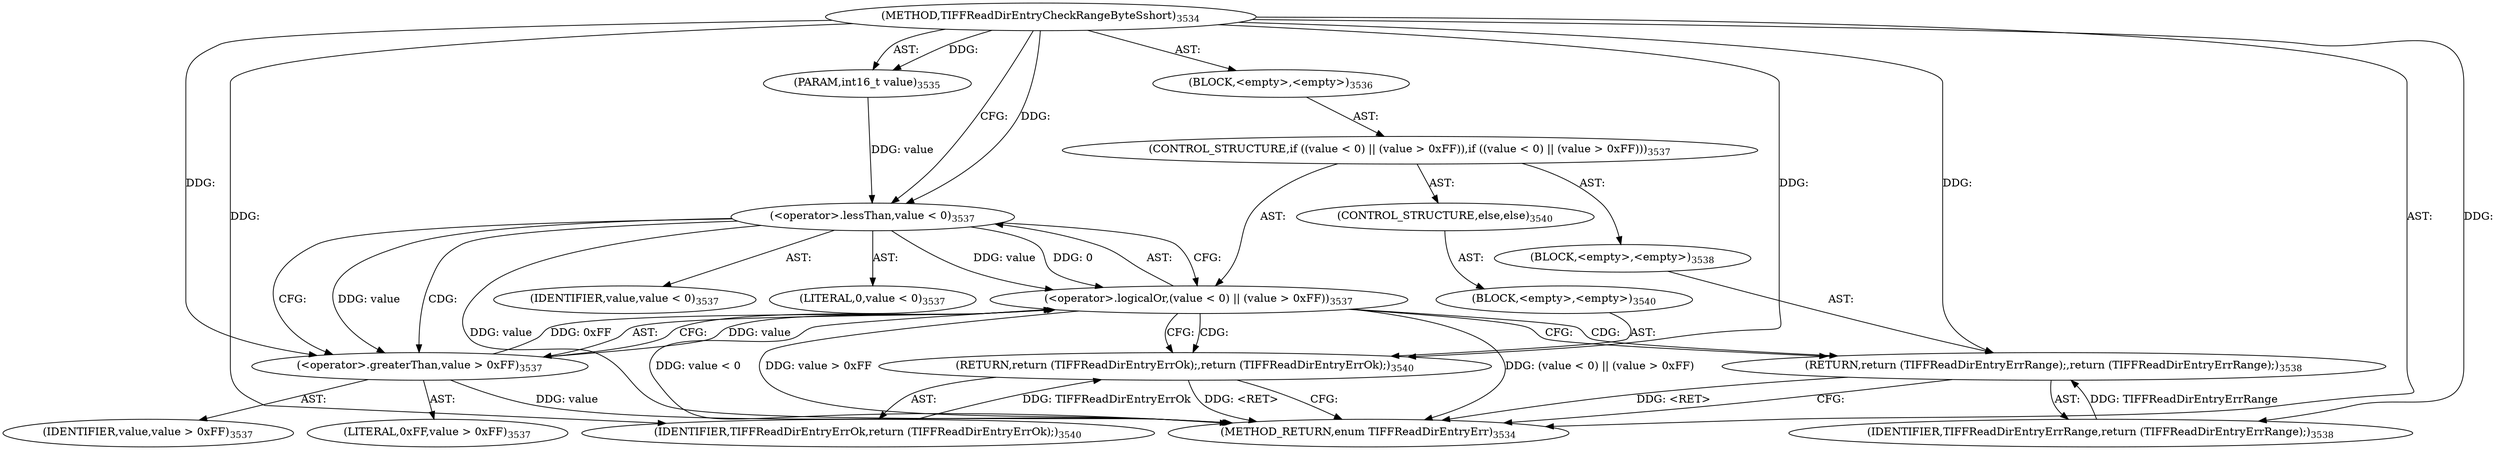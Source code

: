 digraph "TIFFReadDirEntryCheckRangeByteSshort" {  
"87354" [label = <(METHOD,TIFFReadDirEntryCheckRangeByteSshort)<SUB>3534</SUB>> ]
"87355" [label = <(PARAM,int16_t value)<SUB>3535</SUB>> ]
"87356" [label = <(BLOCK,&lt;empty&gt;,&lt;empty&gt;)<SUB>3536</SUB>> ]
"87357" [label = <(CONTROL_STRUCTURE,if ((value &lt; 0) || (value &gt; 0xFF)),if ((value &lt; 0) || (value &gt; 0xFF)))<SUB>3537</SUB>> ]
"87358" [label = <(&lt;operator&gt;.logicalOr,(value &lt; 0) || (value &gt; 0xFF))<SUB>3537</SUB>> ]
"87359" [label = <(&lt;operator&gt;.lessThan,value &lt; 0)<SUB>3537</SUB>> ]
"87360" [label = <(IDENTIFIER,value,value &lt; 0)<SUB>3537</SUB>> ]
"87361" [label = <(LITERAL,0,value &lt; 0)<SUB>3537</SUB>> ]
"87362" [label = <(&lt;operator&gt;.greaterThan,value &gt; 0xFF)<SUB>3537</SUB>> ]
"87363" [label = <(IDENTIFIER,value,value &gt; 0xFF)<SUB>3537</SUB>> ]
"87364" [label = <(LITERAL,0xFF,value &gt; 0xFF)<SUB>3537</SUB>> ]
"87365" [label = <(BLOCK,&lt;empty&gt;,&lt;empty&gt;)<SUB>3538</SUB>> ]
"87366" [label = <(RETURN,return (TIFFReadDirEntryErrRange);,return (TIFFReadDirEntryErrRange);)<SUB>3538</SUB>> ]
"87367" [label = <(IDENTIFIER,TIFFReadDirEntryErrRange,return (TIFFReadDirEntryErrRange);)<SUB>3538</SUB>> ]
"87368" [label = <(CONTROL_STRUCTURE,else,else)<SUB>3540</SUB>> ]
"87369" [label = <(BLOCK,&lt;empty&gt;,&lt;empty&gt;)<SUB>3540</SUB>> ]
"87370" [label = <(RETURN,return (TIFFReadDirEntryErrOk);,return (TIFFReadDirEntryErrOk);)<SUB>3540</SUB>> ]
"87371" [label = <(IDENTIFIER,TIFFReadDirEntryErrOk,return (TIFFReadDirEntryErrOk);)<SUB>3540</SUB>> ]
"87372" [label = <(METHOD_RETURN,enum TIFFReadDirEntryErr)<SUB>3534</SUB>> ]
  "87354" -> "87355"  [ label = "AST: "] 
  "87354" -> "87356"  [ label = "AST: "] 
  "87354" -> "87372"  [ label = "AST: "] 
  "87356" -> "87357"  [ label = "AST: "] 
  "87357" -> "87358"  [ label = "AST: "] 
  "87357" -> "87365"  [ label = "AST: "] 
  "87357" -> "87368"  [ label = "AST: "] 
  "87358" -> "87359"  [ label = "AST: "] 
  "87358" -> "87362"  [ label = "AST: "] 
  "87359" -> "87360"  [ label = "AST: "] 
  "87359" -> "87361"  [ label = "AST: "] 
  "87362" -> "87363"  [ label = "AST: "] 
  "87362" -> "87364"  [ label = "AST: "] 
  "87365" -> "87366"  [ label = "AST: "] 
  "87366" -> "87367"  [ label = "AST: "] 
  "87368" -> "87369"  [ label = "AST: "] 
  "87369" -> "87370"  [ label = "AST: "] 
  "87370" -> "87371"  [ label = "AST: "] 
  "87358" -> "87366"  [ label = "CFG: "] 
  "87358" -> "87370"  [ label = "CFG: "] 
  "87359" -> "87358"  [ label = "CFG: "] 
  "87359" -> "87362"  [ label = "CFG: "] 
  "87362" -> "87358"  [ label = "CFG: "] 
  "87366" -> "87372"  [ label = "CFG: "] 
  "87370" -> "87372"  [ label = "CFG: "] 
  "87354" -> "87359"  [ label = "CFG: "] 
  "87366" -> "87372"  [ label = "DDG: &lt;RET&gt;"] 
  "87370" -> "87372"  [ label = "DDG: &lt;RET&gt;"] 
  "87359" -> "87372"  [ label = "DDG: value"] 
  "87358" -> "87372"  [ label = "DDG: value &lt; 0"] 
  "87362" -> "87372"  [ label = "DDG: value"] 
  "87358" -> "87372"  [ label = "DDG: value &gt; 0xFF"] 
  "87358" -> "87372"  [ label = "DDG: (value &lt; 0) || (value &gt; 0xFF)"] 
  "87354" -> "87355"  [ label = "DDG: "] 
  "87359" -> "87358"  [ label = "DDG: value"] 
  "87359" -> "87358"  [ label = "DDG: 0"] 
  "87362" -> "87358"  [ label = "DDG: value"] 
  "87362" -> "87358"  [ label = "DDG: 0xFF"] 
  "87367" -> "87366"  [ label = "DDG: TIFFReadDirEntryErrRange"] 
  "87354" -> "87366"  [ label = "DDG: "] 
  "87355" -> "87359"  [ label = "DDG: value"] 
  "87354" -> "87359"  [ label = "DDG: "] 
  "87359" -> "87362"  [ label = "DDG: value"] 
  "87354" -> "87362"  [ label = "DDG: "] 
  "87354" -> "87367"  [ label = "DDG: "] 
  "87371" -> "87370"  [ label = "DDG: TIFFReadDirEntryErrOk"] 
  "87354" -> "87370"  [ label = "DDG: "] 
  "87354" -> "87371"  [ label = "DDG: "] 
  "87358" -> "87370"  [ label = "CDG: "] 
  "87358" -> "87366"  [ label = "CDG: "] 
  "87359" -> "87362"  [ label = "CDG: "] 
}
